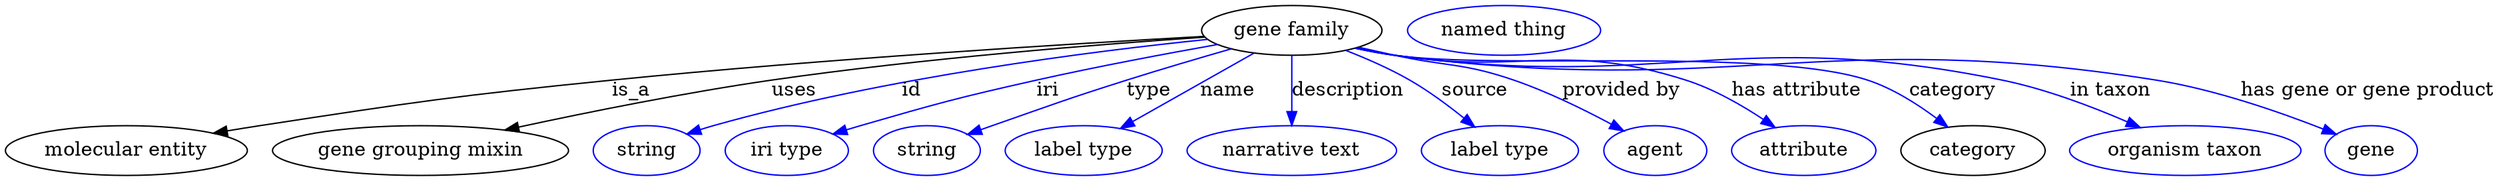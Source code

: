 digraph {
	graph [bb="0,0,1798.1,123"];
	node [label="\N"];
	"gene family"	 [height=0.5,
		label="gene family",
		pos="927.09,105",
		width=1.8054];
	"molecular entity"	 [height=0.5,
		pos="87.092,18",
		width=2.4192];
	"gene family" -> "molecular entity"	 [label=is_a,
		lp="451.09,61.5",
		pos="e,150.52,30.413 863.17,101.45 769.54,95.982 589.63,84.5 437.09,69 323.84,57.492 295.52,53.83 183.09,36 175.76,34.837 168.12,33.544 \
160.5,32.201"];
	"gene grouping mixin"	 [height=0.5,
		pos="299.09,18",
		width=2.9608];
	"gene family" -> "gene grouping mixin"	 [label=uses,
		lp="568.59,61.5",
		pos="e,361.94,32.548 863.48,100.9 788.69,95.623 660.94,85.152 552.09,69 490.91,59.921 422.14,45.804 371.76,34.722"];
	id	 [color=blue,
		height=0.5,
		label=string,
		pos="462.09,18",
		width=1.0652];
	"gene family" -> id	 [color=blue,
		label=id,
		lp="653.09,61.5",
		pos="e,491.31,29.738 864.93,99.453 782.52,91.032 633.15,72.045 510.09,36 507.11,35.128 504.06,34.159 501,33.136",
		style=solid];
	iri	 [color=blue,
		height=0.5,
		label="iri type",
		pos="563.09,18",
		width=1.2277];
	"gene family" -> iri	 [color=blue,
		label=iri,
		lp="751.09,61.5",
		pos="e,596.98,29.672 872.15,95.187 835.48,88.406 786.25,78.863 743.09,69 686.66,56.103 672.58,52.495 617.09,36 613.72,34.998 610.25,33.927 \
606.76,32.825",
		style=solid];
	type	 [color=blue,
		height=0.5,
		label=string,
		pos="664.09,18",
		width=1.0652];
	"gene family" -> type	 [color=blue,
		label=type,
		lp="824.09,61.5",
		pos="e,693.61,29.501 882.34,91.855 859.98,85.188 832.55,76.856 808.09,69 764.74,55.072 753.92,51.479 711.09,36 708.52,35.071 705.88,34.101 \
703.22,33.113",
		style=solid];
	name	 [color=blue,
		height=0.5,
		label="label type",
		pos="777.09,18",
		width=1.5707];
	"gene family" -> name	 [color=blue,
		label=name,
		lp="881.09,61.5",
		pos="e,804.42,33.85 898.88,88.636 874.66,74.59 839.61,54.26 813.32,39.013",
		style=solid];
	description	 [color=blue,
		height=0.5,
		label="narrative text",
		pos="927.09,18",
		width=2.0943];
	"gene family" -> description	 [color=blue,
		label=description,
		lp="968.09,61.5",
		pos="e,927.09,36.003 927.09,86.974 927.09,75.192 927.09,59.561 927.09,46.158",
		style=solid];
	source	 [color=blue,
		height=0.5,
		label="label type",
		pos="1077.1,18",
		width=1.5707];
	"gene family" -> source	 [color=blue,
		label=source,
		lp="1058.6,61.5",
		pos="e,1058.5,35.099 967.59,90.724 982.35,84.836 998.89,77.412 1013.1,69 1026.3,61.194 1039.7,50.916 1050.8,41.633",
		style=solid];
	"provided by"	 [color=blue,
		height=0.5,
		label=agent,
		pos="1189.1,18",
		width=1.0291];
	"gene family" -> "provided by"	 [color=blue,
		label="provided by",
		lp="1164.6,61.5",
		pos="e,1165.5,31.969 975.6,92.963 984.09,90.926 992.84,88.867 1001.1,87 1039.2,78.384 1050.2,81.838 1087.1,69 1111.3,60.572 1137.1,47.621 \
1156.7,36.879",
		style=solid];
	"has attribute"	 [color=blue,
		height=0.5,
		label=attribute,
		pos="1296.1,18",
		width=1.4443];
	"gene family" -> "has attribute"	 [color=blue,
		label="has attribute",
		lp="1291.1,61.5",
		pos="e,1274.7,34.609 973.85,92.482 982.84,90.401 992.22,88.451 1001.1,87 1093.5,71.886 1122,97.841 1211.1,69 1230.8,62.607 1250.9,50.911 \
1266.5,40.332",
		style=solid];
	category	 [height=0.5,
		pos="1418.1,18",
		width=1.4443];
	"gene family" -> category	 [color=blue,
		label=category,
		lp="1404.1,61.5",
		pos="e,1399.3,34.836 973.41,92.338 982.53,90.242 992.07,88.324 1001.1,87 1076.2,75.985 1270.1,93.006 1342.1,69 1359.9,63.047 1377.5,51.688 \
1391.3,41.199",
		style=solid];
	"in taxon"	 [color=blue,
		height=0.5,
		label="organism taxon",
		pos="1571.1,18",
		width=2.3109];
	"gene family" -> "in taxon"	 [color=blue,
		label="in taxon",
		lp="1518.1,61.5",
		pos="e,1537.6,34.613 973.4,92.253 982.52,90.165 992.06,88.271 1001.1,87 1194.5,59.79 1249,108.97 1440.1,69 1470.6,62.622 1503.3,49.919 \
1528.3,38.787",
		style=solid];
	"has gene or gene product"	 [color=blue,
		height=0.5,
		label=gene,
		pos="1705.1,18",
		width=0.92075];
	"gene family" -> "has gene or gene product"	 [color=blue,
		label="has gene or gene product",
		lp="1706.1,61.5",
		pos="e,1679.5,29.53 973.39,92.193 982.51,90.11 992.05,88.234 1001.1,87 1243.4,53.922 1309.6,107.87 1551.1,69 1602.3,60.752 1614.3,53.585 \
1663.1,36 1665.4,35.183 1667.7,34.307 1670,33.397",
		style=solid];
	"named thing_category"	 [color=blue,
		height=0.5,
		label="named thing",
		pos="1080.1,105",
		width=1.9318];
}
